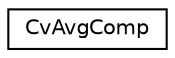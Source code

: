 digraph "Graphical Class Hierarchy"
{
 // LATEX_PDF_SIZE
  edge [fontname="Helvetica",fontsize="10",labelfontname="Helvetica",labelfontsize="10"];
  node [fontname="Helvetica",fontsize="10",shape=record];
  rankdir="LR";
  Node0 [label="CvAvgComp",height=0.2,width=0.4,color="black", fillcolor="white", style="filled",URL="$struct_cv_avg_comp.html",tooltip=" "];
}
